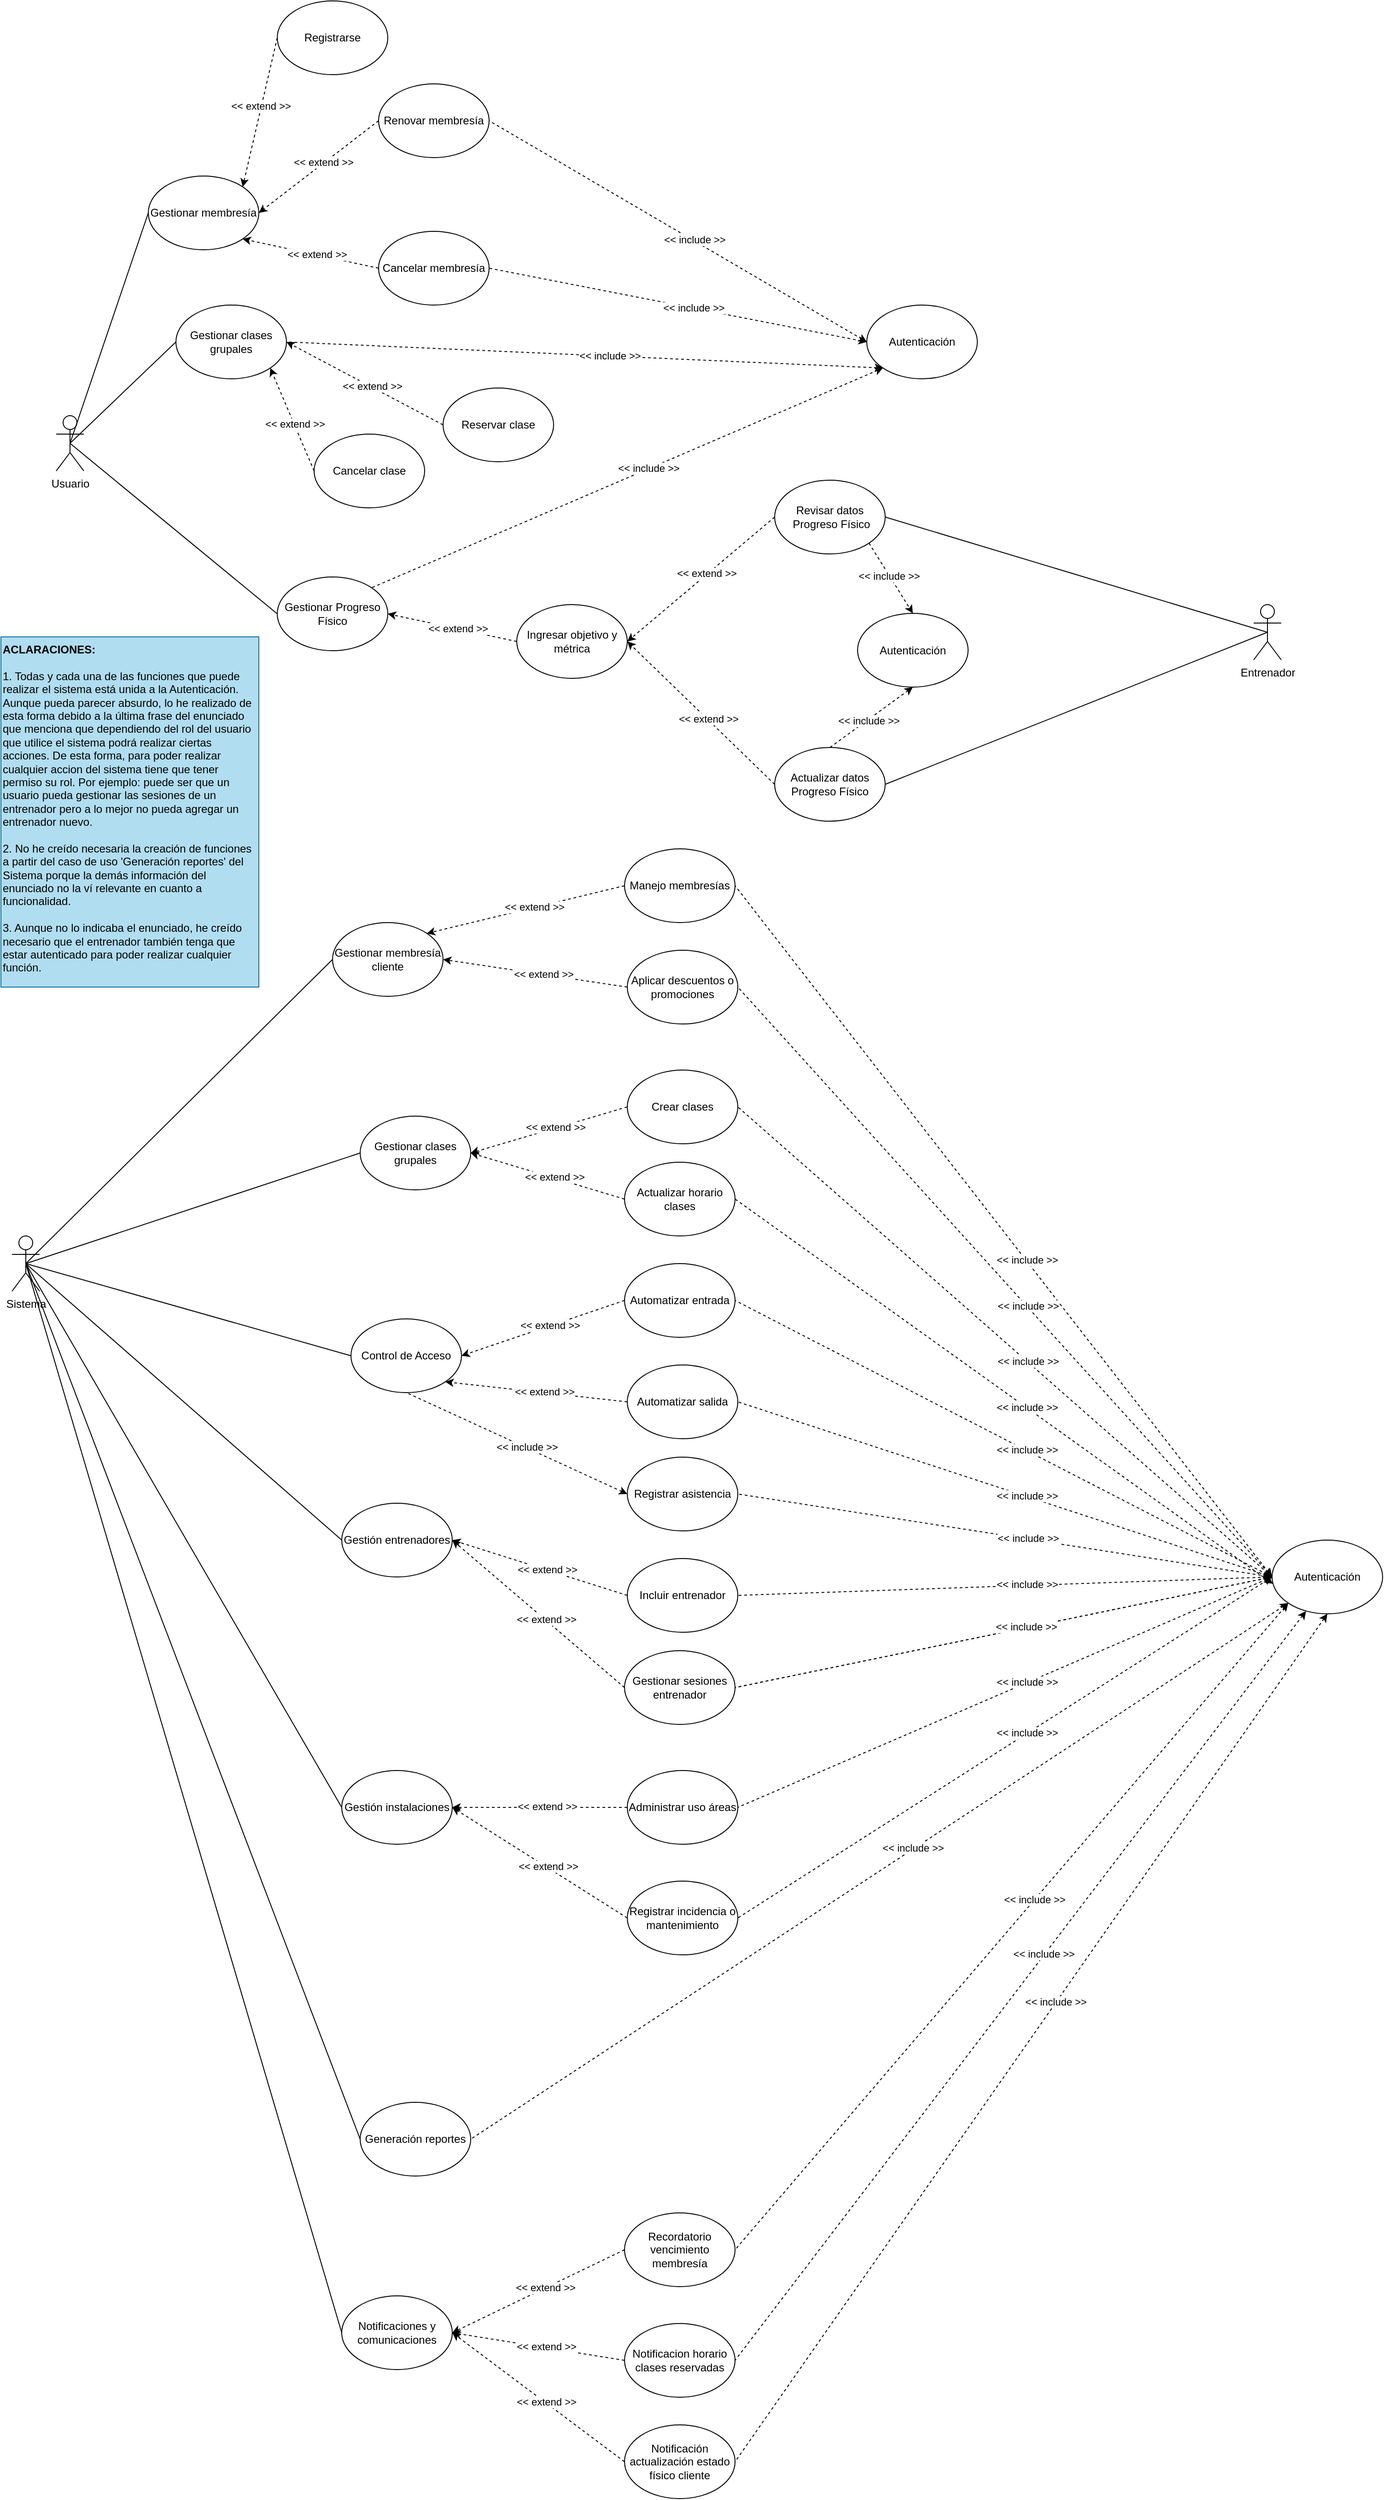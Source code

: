 <mxfile version="25.0.2">
  <diagram name="Página-1" id="i9Xv9G1vmuwvnmpIlSvj">
    <mxGraphModel dx="1050" dy="1790" grid="1" gridSize="10" guides="1" tooltips="1" connect="1" arrows="1" fold="1" page="1" pageScale="1" pageWidth="827" pageHeight="1169" math="0" shadow="0">
      <root>
        <mxCell id="0" />
        <mxCell id="1" parent="0" />
        <mxCell id="101DJY10draboy5IbPlW-2" value="" style="endArrow=classic;dashed=1;html=1;rounded=0;endFill=1;entryX=1;entryY=0.5;entryDx=0;entryDy=0;exitX=0;exitY=0.5;exitDx=0;exitDy=0;" edge="1" parent="1" source="101DJY10draboy5IbPlW-17" target="101DJY10draboy5IbPlW-15">
          <mxGeometry width="50" height="50" relative="1" as="geometry">
            <mxPoint x="170" y="430" as="sourcePoint" />
            <mxPoint x="424" y="430" as="targetPoint" />
          </mxGeometry>
        </mxCell>
        <mxCell id="101DJY10draboy5IbPlW-4" value="&amp;lt;&amp;lt; extend &amp;gt;&amp;gt;" style="edgeLabel;html=1;align=center;verticalAlign=middle;resizable=0;points=[];" vertex="1" connectable="0" parent="101DJY10draboy5IbPlW-2">
          <mxGeometry x="-0.083" y="-1" relative="1" as="geometry">
            <mxPoint as="offset" />
          </mxGeometry>
        </mxCell>
        <mxCell id="101DJY10draboy5IbPlW-11" value="Usuario" style="shape=umlActor;verticalLabelPosition=bottom;verticalAlign=top;html=1;outlineConnect=0;" vertex="1" parent="1">
          <mxGeometry x="90" y="330" width="30" height="60" as="geometry" />
        </mxCell>
        <mxCell id="101DJY10draboy5IbPlW-12" value="Entrenador" style="shape=umlActor;verticalLabelPosition=bottom;verticalAlign=top;html=1;outlineConnect=0;" vertex="1" parent="1">
          <mxGeometry x="1390" y="535" width="30" height="60" as="geometry" />
        </mxCell>
        <mxCell id="101DJY10draboy5IbPlW-13" value="Sistema" style="shape=umlActor;verticalLabelPosition=bottom;verticalAlign=top;html=1;outlineConnect=0;" vertex="1" parent="1">
          <mxGeometry x="42" y="1220" width="30" height="60" as="geometry" />
        </mxCell>
        <mxCell id="101DJY10draboy5IbPlW-15" value="Gestionar membresía" style="ellipse;whiteSpace=wrap;html=1;" vertex="1" parent="1">
          <mxGeometry x="190" y="70" width="120" height="80" as="geometry" />
        </mxCell>
        <mxCell id="101DJY10draboy5IbPlW-16" value="Registrarse" style="ellipse;whiteSpace=wrap;html=1;" vertex="1" parent="1">
          <mxGeometry x="330" y="-120" width="120" height="80" as="geometry" />
        </mxCell>
        <mxCell id="101DJY10draboy5IbPlW-17" value="Renovar membresía" style="ellipse;whiteSpace=wrap;html=1;" vertex="1" parent="1">
          <mxGeometry x="440" y="-30" width="120" height="80" as="geometry" />
        </mxCell>
        <mxCell id="101DJY10draboy5IbPlW-18" value="Cancelar membresía" style="ellipse;whiteSpace=wrap;html=1;" vertex="1" parent="1">
          <mxGeometry x="440" y="130" width="120" height="80" as="geometry" />
        </mxCell>
        <mxCell id="101DJY10draboy5IbPlW-19" value="" style="endArrow=classic;dashed=1;html=1;rounded=0;endFill=1;entryX=1;entryY=1;entryDx=0;entryDy=0;exitX=0;exitY=0.5;exitDx=0;exitDy=0;" edge="1" parent="1" source="101DJY10draboy5IbPlW-18" target="101DJY10draboy5IbPlW-15">
          <mxGeometry width="50" height="50" relative="1" as="geometry">
            <mxPoint x="610" y="350" as="sourcePoint" />
            <mxPoint x="390" y="350" as="targetPoint" />
          </mxGeometry>
        </mxCell>
        <mxCell id="101DJY10draboy5IbPlW-20" value="&amp;lt;&amp;lt; extend &amp;gt;&amp;gt;" style="edgeLabel;html=1;align=center;verticalAlign=middle;resizable=0;points=[];" vertex="1" connectable="0" parent="101DJY10draboy5IbPlW-19">
          <mxGeometry x="-0.083" y="-1" relative="1" as="geometry">
            <mxPoint as="offset" />
          </mxGeometry>
        </mxCell>
        <mxCell id="101DJY10draboy5IbPlW-21" value="" style="endArrow=classic;dashed=1;html=1;rounded=0;endFill=1;entryX=1;entryY=0;entryDx=0;entryDy=0;exitX=0;exitY=0.5;exitDx=0;exitDy=0;" edge="1" parent="1" source="101DJY10draboy5IbPlW-16" target="101DJY10draboy5IbPlW-15">
          <mxGeometry width="50" height="50" relative="1" as="geometry">
            <mxPoint x="610" y="270" as="sourcePoint" />
            <mxPoint x="390" y="270" as="targetPoint" />
          </mxGeometry>
        </mxCell>
        <mxCell id="101DJY10draboy5IbPlW-22" value="&amp;lt;&amp;lt; extend &amp;gt;&amp;gt;" style="edgeLabel;html=1;align=center;verticalAlign=middle;resizable=0;points=[];" vertex="1" connectable="0" parent="101DJY10draboy5IbPlW-21">
          <mxGeometry x="-0.083" y="-1" relative="1" as="geometry">
            <mxPoint as="offset" />
          </mxGeometry>
        </mxCell>
        <mxCell id="101DJY10draboy5IbPlW-23" value="" style="endArrow=none;html=1;rounded=0;exitX=0.5;exitY=0.5;exitDx=0;exitDy=0;exitPerimeter=0;entryX=0;entryY=0.5;entryDx=0;entryDy=0;" edge="1" parent="1" source="101DJY10draboy5IbPlW-11" target="101DJY10draboy5IbPlW-15">
          <mxGeometry width="50" height="50" relative="1" as="geometry">
            <mxPoint x="164" y="320" as="sourcePoint" />
            <mxPoint x="414" y="320" as="targetPoint" />
          </mxGeometry>
        </mxCell>
        <mxCell id="101DJY10draboy5IbPlW-24" value="Gestionar membresía cliente" style="ellipse;whiteSpace=wrap;html=1;" vertex="1" parent="1">
          <mxGeometry x="390" y="880" width="120" height="80" as="geometry" />
        </mxCell>
        <mxCell id="101DJY10draboy5IbPlW-26" value="Manejo membresías" style="ellipse;whiteSpace=wrap;html=1;" vertex="1" parent="1">
          <mxGeometry x="707" y="800" width="120" height="80" as="geometry" />
        </mxCell>
        <mxCell id="101DJY10draboy5IbPlW-27" value="Aplicar descuentos o promociones" style="ellipse;whiteSpace=wrap;html=1;" vertex="1" parent="1">
          <mxGeometry x="710" y="910" width="120" height="80" as="geometry" />
        </mxCell>
        <mxCell id="101DJY10draboy5IbPlW-28" value="" style="endArrow=classic;dashed=1;html=1;rounded=0;endFill=1;entryX=1;entryY=0;entryDx=0;entryDy=0;exitX=0;exitY=0.5;exitDx=0;exitDy=0;" edge="1" parent="1" source="101DJY10draboy5IbPlW-26" target="101DJY10draboy5IbPlW-24">
          <mxGeometry width="50" height="50" relative="1" as="geometry">
            <mxPoint x="462" y="1171" as="sourcePoint" />
            <mxPoint x="284" y="1059" as="targetPoint" />
          </mxGeometry>
        </mxCell>
        <mxCell id="101DJY10draboy5IbPlW-29" value="&amp;lt;&amp;lt; extend &amp;gt;&amp;gt;" style="edgeLabel;html=1;align=center;verticalAlign=middle;resizable=0;points=[];" vertex="1" connectable="0" parent="101DJY10draboy5IbPlW-28">
          <mxGeometry x="-0.083" y="-1" relative="1" as="geometry">
            <mxPoint as="offset" />
          </mxGeometry>
        </mxCell>
        <mxCell id="101DJY10draboy5IbPlW-30" value="" style="endArrow=classic;dashed=1;html=1;rounded=0;endFill=1;entryX=1;entryY=0.5;entryDx=0;entryDy=0;exitX=0;exitY=0.5;exitDx=0;exitDy=0;" edge="1" parent="1" source="101DJY10draboy5IbPlW-27" target="101DJY10draboy5IbPlW-24">
          <mxGeometry width="50" height="50" relative="1" as="geometry">
            <mxPoint x="445" y="1312" as="sourcePoint" />
            <mxPoint x="267" y="1200" as="targetPoint" />
          </mxGeometry>
        </mxCell>
        <mxCell id="101DJY10draboy5IbPlW-31" value="&amp;lt;&amp;lt; extend &amp;gt;&amp;gt;" style="edgeLabel;html=1;align=center;verticalAlign=middle;resizable=0;points=[];" vertex="1" connectable="0" parent="101DJY10draboy5IbPlW-30">
          <mxGeometry x="-0.083" y="-1" relative="1" as="geometry">
            <mxPoint as="offset" />
          </mxGeometry>
        </mxCell>
        <mxCell id="101DJY10draboy5IbPlW-32" value="Gestionar clases grupales" style="ellipse;whiteSpace=wrap;html=1;" vertex="1" parent="1">
          <mxGeometry x="220" y="210" width="120" height="80" as="geometry" />
        </mxCell>
        <mxCell id="101DJY10draboy5IbPlW-33" value="Reservar clase" style="ellipse;whiteSpace=wrap;html=1;" vertex="1" parent="1">
          <mxGeometry x="510" y="300" width="120" height="80" as="geometry" />
        </mxCell>
        <mxCell id="101DJY10draboy5IbPlW-34" value="Cancelar clase" style="ellipse;whiteSpace=wrap;html=1;" vertex="1" parent="1">
          <mxGeometry x="370" y="350" width="120" height="80" as="geometry" />
        </mxCell>
        <mxCell id="101DJY10draboy5IbPlW-35" value="" style="endArrow=classic;dashed=1;html=1;rounded=0;endFill=1;entryX=1;entryY=0.5;entryDx=0;entryDy=0;exitX=0;exitY=0.5;exitDx=0;exitDy=0;" edge="1" parent="1" source="101DJY10draboy5IbPlW-33" target="101DJY10draboy5IbPlW-32">
          <mxGeometry width="50" height="50" relative="1" as="geometry">
            <mxPoint x="458" y="602" as="sourcePoint" />
            <mxPoint x="280" y="490" as="targetPoint" />
          </mxGeometry>
        </mxCell>
        <mxCell id="101DJY10draboy5IbPlW-36" value="&amp;lt;&amp;lt; extend &amp;gt;&amp;gt;" style="edgeLabel;html=1;align=center;verticalAlign=middle;resizable=0;points=[];" vertex="1" connectable="0" parent="101DJY10draboy5IbPlW-35">
          <mxGeometry x="-0.083" y="-1" relative="1" as="geometry">
            <mxPoint as="offset" />
          </mxGeometry>
        </mxCell>
        <mxCell id="101DJY10draboy5IbPlW-37" value="" style="endArrow=classic;dashed=1;html=1;rounded=0;endFill=1;entryX=1;entryY=1;entryDx=0;entryDy=0;exitX=0;exitY=0.5;exitDx=0;exitDy=0;" edge="1" parent="1" source="101DJY10draboy5IbPlW-34" target="101DJY10draboy5IbPlW-32">
          <mxGeometry width="50" height="50" relative="1" as="geometry">
            <mxPoint x="478" y="852" as="sourcePoint" />
            <mxPoint x="300" y="740" as="targetPoint" />
          </mxGeometry>
        </mxCell>
        <mxCell id="101DJY10draboy5IbPlW-38" value="&amp;lt;&amp;lt; extend &amp;gt;&amp;gt;" style="edgeLabel;html=1;align=center;verticalAlign=middle;resizable=0;points=[];" vertex="1" connectable="0" parent="101DJY10draboy5IbPlW-37">
          <mxGeometry x="-0.083" y="-1" relative="1" as="geometry">
            <mxPoint as="offset" />
          </mxGeometry>
        </mxCell>
        <mxCell id="101DJY10draboy5IbPlW-39" value="Gestionar clases grupales" style="ellipse;whiteSpace=wrap;html=1;" vertex="1" parent="1">
          <mxGeometry x="420" y="1090" width="120" height="80" as="geometry" />
        </mxCell>
        <mxCell id="101DJY10draboy5IbPlW-40" value="Crear clases" style="ellipse;whiteSpace=wrap;html=1;" vertex="1" parent="1">
          <mxGeometry x="710" y="1040" width="120" height="80" as="geometry" />
        </mxCell>
        <mxCell id="101DJY10draboy5IbPlW-41" value="Actualizar horario clases" style="ellipse;whiteSpace=wrap;html=1;" vertex="1" parent="1">
          <mxGeometry x="707" y="1140" width="120" height="80" as="geometry" />
        </mxCell>
        <mxCell id="101DJY10draboy5IbPlW-42" value="" style="endArrow=classic;dashed=1;html=1;rounded=0;endFill=1;entryX=1;entryY=0.5;entryDx=0;entryDy=0;exitX=0;exitY=0.5;exitDx=0;exitDy=0;" edge="1" parent="1" source="101DJY10draboy5IbPlW-40" target="101DJY10draboy5IbPlW-39">
          <mxGeometry width="50" height="50" relative="1" as="geometry">
            <mxPoint x="480" y="1450" as="sourcePoint" />
            <mxPoint x="292" y="1336" as="targetPoint" />
          </mxGeometry>
        </mxCell>
        <mxCell id="101DJY10draboy5IbPlW-43" value="&amp;lt;&amp;lt; extend &amp;gt;&amp;gt;" style="edgeLabel;html=1;align=center;verticalAlign=middle;resizable=0;points=[];" vertex="1" connectable="0" parent="101DJY10draboy5IbPlW-42">
          <mxGeometry x="-0.083" y="-1" relative="1" as="geometry">
            <mxPoint as="offset" />
          </mxGeometry>
        </mxCell>
        <mxCell id="101DJY10draboy5IbPlW-44" value="" style="endArrow=classic;dashed=1;html=1;rounded=0;endFill=1;entryX=1;entryY=0.5;entryDx=0;entryDy=0;exitX=0;exitY=0.5;exitDx=0;exitDy=0;" edge="1" parent="1" source="101DJY10draboy5IbPlW-41" target="101DJY10draboy5IbPlW-39">
          <mxGeometry width="50" height="50" relative="1" as="geometry">
            <mxPoint x="463" y="1591" as="sourcePoint" />
            <mxPoint x="292" y="1392" as="targetPoint" />
          </mxGeometry>
        </mxCell>
        <mxCell id="101DJY10draboy5IbPlW-45" value="&amp;lt;&amp;lt; extend &amp;gt;&amp;gt;" style="edgeLabel;html=1;align=center;verticalAlign=middle;resizable=0;points=[];" vertex="1" connectable="0" parent="101DJY10draboy5IbPlW-44">
          <mxGeometry x="-0.083" y="-1" relative="1" as="geometry">
            <mxPoint as="offset" />
          </mxGeometry>
        </mxCell>
        <mxCell id="101DJY10draboy5IbPlW-46" value="" style="endArrow=none;html=1;rounded=0;exitX=0.5;exitY=0.5;exitDx=0;exitDy=0;exitPerimeter=0;entryX=0;entryY=0.5;entryDx=0;entryDy=0;" edge="1" parent="1" source="101DJY10draboy5IbPlW-13" target="101DJY10draboy5IbPlW-24">
          <mxGeometry width="50" height="50" relative="1" as="geometry">
            <mxPoint x="82" y="1240" as="sourcePoint" />
            <mxPoint x="207" y="1160" as="targetPoint" />
          </mxGeometry>
        </mxCell>
        <mxCell id="101DJY10draboy5IbPlW-47" value="" style="endArrow=none;html=1;rounded=0;exitX=0.5;exitY=0.5;exitDx=0;exitDy=0;exitPerimeter=0;entryX=0;entryY=0.5;entryDx=0;entryDy=0;" edge="1" parent="1" source="101DJY10draboy5IbPlW-13" target="101DJY10draboy5IbPlW-39">
          <mxGeometry width="50" height="50" relative="1" as="geometry">
            <mxPoint x="82" y="1350" as="sourcePoint" />
            <mxPoint x="207" y="1270" as="targetPoint" />
          </mxGeometry>
        </mxCell>
        <mxCell id="101DJY10draboy5IbPlW-49" value="" style="endArrow=none;html=1;rounded=0;exitX=0.5;exitY=0.5;exitDx=0;exitDy=0;exitPerimeter=0;entryX=0;entryY=0.5;entryDx=0;entryDy=0;" edge="1" parent="1" source="101DJY10draboy5IbPlW-11" target="101DJY10draboy5IbPlW-32">
          <mxGeometry width="50" height="50" relative="1" as="geometry">
            <mxPoint x="115" y="370" as="sourcePoint" />
            <mxPoint x="240" y="290" as="targetPoint" />
          </mxGeometry>
        </mxCell>
        <mxCell id="101DJY10draboy5IbPlW-59" value="Control de Acceso" style="ellipse;whiteSpace=wrap;html=1;" vertex="1" parent="1">
          <mxGeometry x="410" y="1310" width="120" height="80" as="geometry" />
        </mxCell>
        <mxCell id="101DJY10draboy5IbPlW-60" value="Registrar asistencia" style="ellipse;whiteSpace=wrap;html=1;" vertex="1" parent="1">
          <mxGeometry x="710" y="1460" width="120" height="80" as="geometry" />
        </mxCell>
        <mxCell id="101DJY10draboy5IbPlW-61" value="" style="endArrow=none;dashed=1;html=1;rounded=0;endFill=0;startArrow=classic;startFill=1;entryX=0.5;entryY=1;entryDx=0;entryDy=0;exitX=0;exitY=0.5;exitDx=0;exitDy=0;" edge="1" parent="1" source="101DJY10draboy5IbPlW-60" target="101DJY10draboy5IbPlW-59">
          <mxGeometry width="50" height="50" relative="1" as="geometry">
            <mxPoint x="270" y="1660" as="sourcePoint" />
            <mxPoint x="415" y="1660" as="targetPoint" />
          </mxGeometry>
        </mxCell>
        <mxCell id="101DJY10draboy5IbPlW-62" value="&amp;lt;&amp;lt; include &amp;gt;&amp;gt;" style="edgeLabel;html=1;align=center;verticalAlign=middle;resizable=0;points=[];" vertex="1" connectable="0" parent="101DJY10draboy5IbPlW-61">
          <mxGeometry x="-0.083" y="-1" relative="1" as="geometry">
            <mxPoint as="offset" />
          </mxGeometry>
        </mxCell>
        <mxCell id="101DJY10draboy5IbPlW-63" value="Automatizar entrada" style="ellipse;whiteSpace=wrap;html=1;" vertex="1" parent="1">
          <mxGeometry x="707" y="1250" width="120" height="80" as="geometry" />
        </mxCell>
        <mxCell id="101DJY10draboy5IbPlW-64" value="Automatizar salida" style="ellipse;whiteSpace=wrap;html=1;" vertex="1" parent="1">
          <mxGeometry x="710" y="1360" width="120" height="80" as="geometry" />
        </mxCell>
        <mxCell id="101DJY10draboy5IbPlW-65" value="" style="endArrow=classic;dashed=1;html=1;rounded=0;endFill=1;entryX=1;entryY=0.5;entryDx=0;entryDy=0;exitX=0;exitY=0.5;exitDx=0;exitDy=0;" edge="1" parent="1" source="101DJY10draboy5IbPlW-63" target="101DJY10draboy5IbPlW-59">
          <mxGeometry width="50" height="50" relative="1" as="geometry">
            <mxPoint x="450" y="1520" as="sourcePoint" />
            <mxPoint x="292" y="1460" as="targetPoint" />
          </mxGeometry>
        </mxCell>
        <mxCell id="101DJY10draboy5IbPlW-66" value="&amp;lt;&amp;lt; extend &amp;gt;&amp;gt;" style="edgeLabel;html=1;align=center;verticalAlign=middle;resizable=0;points=[];" vertex="1" connectable="0" parent="101DJY10draboy5IbPlW-65">
          <mxGeometry x="-0.083" y="-1" relative="1" as="geometry">
            <mxPoint as="offset" />
          </mxGeometry>
        </mxCell>
        <mxCell id="101DJY10draboy5IbPlW-67" value="" style="endArrow=classic;dashed=1;html=1;rounded=0;endFill=1;entryX=1;entryY=1;entryDx=0;entryDy=0;exitX=0;exitY=0.5;exitDx=0;exitDy=0;" edge="1" parent="1" source="101DJY10draboy5IbPlW-64" target="101DJY10draboy5IbPlW-59">
          <mxGeometry width="50" height="50" relative="1" as="geometry">
            <mxPoint x="450" y="1540" as="sourcePoint" />
            <mxPoint x="310" y="1582" as="targetPoint" />
          </mxGeometry>
        </mxCell>
        <mxCell id="101DJY10draboy5IbPlW-68" value="&amp;lt;&amp;lt; extend &amp;gt;&amp;gt;" style="edgeLabel;html=1;align=center;verticalAlign=middle;resizable=0;points=[];" vertex="1" connectable="0" parent="101DJY10draboy5IbPlW-67">
          <mxGeometry x="-0.083" y="-1" relative="1" as="geometry">
            <mxPoint as="offset" />
          </mxGeometry>
        </mxCell>
        <mxCell id="101DJY10draboy5IbPlW-70" value="Gestión entrenadores" style="ellipse;whiteSpace=wrap;html=1;" vertex="1" parent="1">
          <mxGeometry x="400" y="1510" width="120" height="80" as="geometry" />
        </mxCell>
        <mxCell id="101DJY10draboy5IbPlW-71" value="Incluir entrenador" style="ellipse;whiteSpace=wrap;html=1;" vertex="1" parent="1">
          <mxGeometry x="710" y="1570" width="120" height="80" as="geometry" />
        </mxCell>
        <mxCell id="101DJY10draboy5IbPlW-72" value="Gestionar sesiones entrenador" style="ellipse;whiteSpace=wrap;html=1;" vertex="1" parent="1">
          <mxGeometry x="707" y="1670" width="120" height="80" as="geometry" />
        </mxCell>
        <mxCell id="101DJY10draboy5IbPlW-73" value="" style="endArrow=classic;dashed=1;html=1;rounded=0;endFill=1;exitX=0;exitY=0.5;exitDx=0;exitDy=0;entryX=1;entryY=0.5;entryDx=0;entryDy=0;" edge="1" parent="1" source="101DJY10draboy5IbPlW-71" target="101DJY10draboy5IbPlW-70">
          <mxGeometry width="50" height="50" relative="1" as="geometry">
            <mxPoint x="490" y="1764" as="sourcePoint" />
            <mxPoint x="300" y="1800" as="targetPoint" />
          </mxGeometry>
        </mxCell>
        <mxCell id="101DJY10draboy5IbPlW-74" value="&amp;lt;&amp;lt; extend &amp;gt;&amp;gt;" style="edgeLabel;html=1;align=center;verticalAlign=middle;resizable=0;points=[];" vertex="1" connectable="0" parent="101DJY10draboy5IbPlW-73">
          <mxGeometry x="-0.083" y="-1" relative="1" as="geometry">
            <mxPoint as="offset" />
          </mxGeometry>
        </mxCell>
        <mxCell id="101DJY10draboy5IbPlW-75" value="" style="endArrow=classic;dashed=1;html=1;rounded=0;endFill=1;entryX=1;entryY=0.5;entryDx=0;entryDy=0;exitX=0;exitY=0.5;exitDx=0;exitDy=0;" edge="1" parent="1" source="101DJY10draboy5IbPlW-72" target="101DJY10draboy5IbPlW-70">
          <mxGeometry width="50" height="50" relative="1" as="geometry">
            <mxPoint x="470" y="1950" as="sourcePoint" />
            <mxPoint x="282" y="1930" as="targetPoint" />
          </mxGeometry>
        </mxCell>
        <mxCell id="101DJY10draboy5IbPlW-76" value="&amp;lt;&amp;lt; extend &amp;gt;&amp;gt;" style="edgeLabel;html=1;align=center;verticalAlign=middle;resizable=0;points=[];" vertex="1" connectable="0" parent="101DJY10draboy5IbPlW-75">
          <mxGeometry x="-0.083" y="-1" relative="1" as="geometry">
            <mxPoint as="offset" />
          </mxGeometry>
        </mxCell>
        <mxCell id="101DJY10draboy5IbPlW-78" value="Gestión instalaciones" style="ellipse;whiteSpace=wrap;html=1;" vertex="1" parent="1">
          <mxGeometry x="400" y="1800" width="120" height="80" as="geometry" />
        </mxCell>
        <mxCell id="101DJY10draboy5IbPlW-79" value="Administrar uso áreas" style="ellipse;whiteSpace=wrap;html=1;" vertex="1" parent="1">
          <mxGeometry x="710" y="1800" width="120" height="80" as="geometry" />
        </mxCell>
        <mxCell id="101DJY10draboy5IbPlW-80" value="Registrar incidencia o mantenimiento" style="ellipse;whiteSpace=wrap;html=1;" vertex="1" parent="1">
          <mxGeometry x="710" y="1920" width="120" height="80" as="geometry" />
        </mxCell>
        <mxCell id="101DJY10draboy5IbPlW-81" value="" style="endArrow=classic;dashed=1;html=1;rounded=0;endFill=1;exitX=0;exitY=0.5;exitDx=0;exitDy=0;entryX=1;entryY=0.5;entryDx=0;entryDy=0;" edge="1" parent="1" source="101DJY10draboy5IbPlW-79" target="101DJY10draboy5IbPlW-78">
          <mxGeometry width="50" height="50" relative="1" as="geometry">
            <mxPoint x="484" y="2000.5" as="sourcePoint" />
            <mxPoint x="294" y="2036.5" as="targetPoint" />
          </mxGeometry>
        </mxCell>
        <mxCell id="101DJY10draboy5IbPlW-82" value="&amp;lt;&amp;lt; extend &amp;gt;&amp;gt;" style="edgeLabel;html=1;align=center;verticalAlign=middle;resizable=0;points=[];" vertex="1" connectable="0" parent="101DJY10draboy5IbPlW-81">
          <mxGeometry x="-0.083" y="-1" relative="1" as="geometry">
            <mxPoint as="offset" />
          </mxGeometry>
        </mxCell>
        <mxCell id="101DJY10draboy5IbPlW-83" value="" style="endArrow=classic;dashed=1;html=1;rounded=0;endFill=1;entryX=1;entryY=0.5;entryDx=0;entryDy=0;exitX=0;exitY=0.5;exitDx=0;exitDy=0;" edge="1" parent="1" source="101DJY10draboy5IbPlW-80" target="101DJY10draboy5IbPlW-78">
          <mxGeometry width="50" height="50" relative="1" as="geometry">
            <mxPoint x="464" y="2186.5" as="sourcePoint" />
            <mxPoint x="276" y="2166.5" as="targetPoint" />
          </mxGeometry>
        </mxCell>
        <mxCell id="101DJY10draboy5IbPlW-84" value="&amp;lt;&amp;lt; extend &amp;gt;&amp;gt;" style="edgeLabel;html=1;align=center;verticalAlign=middle;resizable=0;points=[];" vertex="1" connectable="0" parent="101DJY10draboy5IbPlW-83">
          <mxGeometry x="-0.083" y="-1" relative="1" as="geometry">
            <mxPoint as="offset" />
          </mxGeometry>
        </mxCell>
        <mxCell id="101DJY10draboy5IbPlW-85" value="Generación reportes" style="ellipse;whiteSpace=wrap;html=1;" vertex="1" parent="1">
          <mxGeometry x="420" y="2160" width="120" height="80" as="geometry" />
        </mxCell>
        <mxCell id="101DJY10draboy5IbPlW-86" value="Notificaciones y comunicaciones" style="ellipse;whiteSpace=wrap;html=1;" vertex="1" parent="1">
          <mxGeometry x="400" y="2370" width="120" height="80" as="geometry" />
        </mxCell>
        <mxCell id="101DJY10draboy5IbPlW-87" value="Recordatorio vencimiento membresía" style="ellipse;whiteSpace=wrap;html=1;" vertex="1" parent="1">
          <mxGeometry x="707" y="2280" width="120" height="80" as="geometry" />
        </mxCell>
        <mxCell id="101DJY10draboy5IbPlW-88" value="Notificacion horario clases reservadas" style="ellipse;whiteSpace=wrap;html=1;" vertex="1" parent="1">
          <mxGeometry x="707" y="2400" width="120" height="80" as="geometry" />
        </mxCell>
        <mxCell id="101DJY10draboy5IbPlW-89" value="Notificación actualización estado físico cliente" style="ellipse;whiteSpace=wrap;html=1;" vertex="1" parent="1">
          <mxGeometry x="707" y="2510" width="120" height="80" as="geometry" />
        </mxCell>
        <mxCell id="101DJY10draboy5IbPlW-90" value="" style="endArrow=classic;dashed=1;html=1;rounded=0;endFill=1;exitX=0;exitY=0.5;exitDx=0;exitDy=0;entryX=1;entryY=0.5;entryDx=0;entryDy=0;" edge="1" parent="1" source="101DJY10draboy5IbPlW-87" target="101DJY10draboy5IbPlW-86">
          <mxGeometry width="50" height="50" relative="1" as="geometry">
            <mxPoint x="390" y="2338" as="sourcePoint" />
            <mxPoint x="420" y="2140" as="targetPoint" />
          </mxGeometry>
        </mxCell>
        <mxCell id="101DJY10draboy5IbPlW-91" value="&amp;lt;&amp;lt; extend &amp;gt;&amp;gt;" style="edgeLabel;html=1;align=center;verticalAlign=middle;resizable=0;points=[];" vertex="1" connectable="0" parent="101DJY10draboy5IbPlW-90">
          <mxGeometry x="-0.083" y="-1" relative="1" as="geometry">
            <mxPoint as="offset" />
          </mxGeometry>
        </mxCell>
        <mxCell id="101DJY10draboy5IbPlW-92" value="" style="endArrow=classic;dashed=1;html=1;rounded=0;endFill=1;exitX=0;exitY=0.5;exitDx=0;exitDy=0;entryX=1;entryY=0.5;entryDx=0;entryDy=0;" edge="1" parent="1" source="101DJY10draboy5IbPlW-88" target="101DJY10draboy5IbPlW-86">
          <mxGeometry width="50" height="50" relative="1" as="geometry">
            <mxPoint x="380" y="2360" as="sourcePoint" />
            <mxPoint x="262" y="2442" as="targetPoint" />
          </mxGeometry>
        </mxCell>
        <mxCell id="101DJY10draboy5IbPlW-93" value="&amp;lt;&amp;lt; extend &amp;gt;&amp;gt;" style="edgeLabel;html=1;align=center;verticalAlign=middle;resizable=0;points=[];" vertex="1" connectable="0" parent="101DJY10draboy5IbPlW-92">
          <mxGeometry x="-0.083" y="-1" relative="1" as="geometry">
            <mxPoint as="offset" />
          </mxGeometry>
        </mxCell>
        <mxCell id="101DJY10draboy5IbPlW-94" value="" style="endArrow=classic;dashed=1;html=1;rounded=0;endFill=1;exitX=0;exitY=0.5;exitDx=0;exitDy=0;entryX=1;entryY=0.5;entryDx=0;entryDy=0;" edge="1" parent="1" source="101DJY10draboy5IbPlW-89" target="101DJY10draboy5IbPlW-86">
          <mxGeometry width="50" height="50" relative="1" as="geometry">
            <mxPoint x="390" y="2370" as="sourcePoint" />
            <mxPoint x="272" y="2452" as="targetPoint" />
          </mxGeometry>
        </mxCell>
        <mxCell id="101DJY10draboy5IbPlW-95" value="&amp;lt;&amp;lt; extend &amp;gt;&amp;gt;" style="edgeLabel;html=1;align=center;verticalAlign=middle;resizable=0;points=[];" vertex="1" connectable="0" parent="101DJY10draboy5IbPlW-94">
          <mxGeometry x="-0.083" y="-1" relative="1" as="geometry">
            <mxPoint as="offset" />
          </mxGeometry>
        </mxCell>
        <mxCell id="101DJY10draboy5IbPlW-96" value="" style="endArrow=none;html=1;rounded=0;exitX=0.5;exitY=0.5;exitDx=0;exitDy=0;exitPerimeter=0;entryX=0;entryY=0.5;entryDx=0;entryDy=0;" edge="1" parent="1" source="101DJY10draboy5IbPlW-13" target="101DJY10draboy5IbPlW-59">
          <mxGeometry width="50" height="50" relative="1" as="geometry">
            <mxPoint x="67" y="1260" as="sourcePoint" />
            <mxPoint x="182" y="1380" as="targetPoint" />
          </mxGeometry>
        </mxCell>
        <mxCell id="101DJY10draboy5IbPlW-97" value="" style="endArrow=none;html=1;rounded=0;exitX=0.5;exitY=0.5;exitDx=0;exitDy=0;exitPerimeter=0;entryX=0;entryY=0.5;entryDx=0;entryDy=0;" edge="1" parent="1" source="101DJY10draboy5IbPlW-13" target="101DJY10draboy5IbPlW-70">
          <mxGeometry width="50" height="50" relative="1" as="geometry">
            <mxPoint x="67" y="1260" as="sourcePoint" />
            <mxPoint x="182" y="1590" as="targetPoint" />
          </mxGeometry>
        </mxCell>
        <mxCell id="101DJY10draboy5IbPlW-98" value="" style="endArrow=none;html=1;rounded=0;exitX=0.5;exitY=0.5;exitDx=0;exitDy=0;exitPerimeter=0;entryX=0;entryY=0.5;entryDx=0;entryDy=0;" edge="1" parent="1" source="101DJY10draboy5IbPlW-13" target="101DJY10draboy5IbPlW-78">
          <mxGeometry width="50" height="50" relative="1" as="geometry">
            <mxPoint x="67" y="1260" as="sourcePoint" />
            <mxPoint x="182" y="1860" as="targetPoint" />
          </mxGeometry>
        </mxCell>
        <mxCell id="101DJY10draboy5IbPlW-99" value="" style="endArrow=none;html=1;rounded=0;exitX=0.5;exitY=0.5;exitDx=0;exitDy=0;exitPerimeter=0;entryX=0;entryY=0.5;entryDx=0;entryDy=0;" edge="1" parent="1" source="101DJY10draboy5IbPlW-13" target="101DJY10draboy5IbPlW-85">
          <mxGeometry width="50" height="50" relative="1" as="geometry">
            <mxPoint x="67" y="1260" as="sourcePoint" />
            <mxPoint x="176" y="2097" as="targetPoint" />
          </mxGeometry>
        </mxCell>
        <mxCell id="101DJY10draboy5IbPlW-100" value="" style="endArrow=none;html=1;rounded=0;exitX=0.5;exitY=0.5;exitDx=0;exitDy=0;exitPerimeter=0;entryX=0;entryY=0.5;entryDx=0;entryDy=0;" edge="1" parent="1" source="101DJY10draboy5IbPlW-13" target="101DJY10draboy5IbPlW-86">
          <mxGeometry width="50" height="50" relative="1" as="geometry">
            <mxPoint x="67" y="1260" as="sourcePoint" />
            <mxPoint x="176" y="2290" as="targetPoint" />
          </mxGeometry>
        </mxCell>
        <mxCell id="101DJY10draboy5IbPlW-101" value="Autenticación" style="ellipse;whiteSpace=wrap;html=1;" vertex="1" parent="1">
          <mxGeometry x="970" y="210" width="120" height="80" as="geometry" />
        </mxCell>
        <mxCell id="101DJY10draboy5IbPlW-102" value="" style="endArrow=none;dashed=1;html=1;rounded=0;endFill=0;startArrow=classic;startFill=1;exitX=0;exitY=0.5;exitDx=0;exitDy=0;entryX=1;entryY=0.5;entryDx=0;entryDy=0;" edge="1" parent="1" source="101DJY10draboy5IbPlW-101" target="101DJY10draboy5IbPlW-18">
          <mxGeometry width="50" height="50" relative="1" as="geometry">
            <mxPoint x="570" y="450" as="sourcePoint" />
            <mxPoint x="840" y="450" as="targetPoint" />
          </mxGeometry>
        </mxCell>
        <mxCell id="101DJY10draboy5IbPlW-103" value="&amp;lt;&amp;lt; include &amp;gt;&amp;gt;" style="edgeLabel;html=1;align=center;verticalAlign=middle;resizable=0;points=[];" vertex="1" connectable="0" parent="101DJY10draboy5IbPlW-102">
          <mxGeometry x="-0.083" y="-1" relative="1" as="geometry">
            <mxPoint as="offset" />
          </mxGeometry>
        </mxCell>
        <mxCell id="101DJY10draboy5IbPlW-104" value="" style="endArrow=none;dashed=1;html=1;rounded=0;endFill=0;startArrow=classic;startFill=1;exitX=0;exitY=0.5;exitDx=0;exitDy=0;entryX=1;entryY=0.5;entryDx=0;entryDy=0;" edge="1" parent="1" source="101DJY10draboy5IbPlW-101" target="101DJY10draboy5IbPlW-17">
          <mxGeometry width="50" height="50" relative="1" as="geometry">
            <mxPoint x="960" y="400" as="sourcePoint" />
            <mxPoint x="670" y="360" as="targetPoint" />
          </mxGeometry>
        </mxCell>
        <mxCell id="101DJY10draboy5IbPlW-105" value="&amp;lt;&amp;lt; include &amp;gt;&amp;gt;" style="edgeLabel;html=1;align=center;verticalAlign=middle;resizable=0;points=[];" vertex="1" connectable="0" parent="101DJY10draboy5IbPlW-104">
          <mxGeometry x="-0.083" y="-1" relative="1" as="geometry">
            <mxPoint as="offset" />
          </mxGeometry>
        </mxCell>
        <mxCell id="101DJY10draboy5IbPlW-106" value="" style="endArrow=none;dashed=1;html=1;rounded=0;endFill=0;startArrow=classic;startFill=1;exitX=0;exitY=1;exitDx=0;exitDy=0;entryX=1;entryY=0.5;entryDx=0;entryDy=0;" edge="1" parent="1" source="101DJY10draboy5IbPlW-101" target="101DJY10draboy5IbPlW-32">
          <mxGeometry width="50" height="50" relative="1" as="geometry">
            <mxPoint x="940" y="480" as="sourcePoint" />
            <mxPoint x="650" y="540" as="targetPoint" />
          </mxGeometry>
        </mxCell>
        <mxCell id="101DJY10draboy5IbPlW-107" value="&amp;lt;&amp;lt; include &amp;gt;&amp;gt;" style="edgeLabel;html=1;align=center;verticalAlign=middle;resizable=0;points=[];" vertex="1" connectable="0" parent="101DJY10draboy5IbPlW-106">
          <mxGeometry x="-0.083" y="-1" relative="1" as="geometry">
            <mxPoint as="offset" />
          </mxGeometry>
        </mxCell>
        <mxCell id="101DJY10draboy5IbPlW-108" value="Gestionar Progreso Físico" style="ellipse;whiteSpace=wrap;html=1;" vertex="1" parent="1">
          <mxGeometry x="330" y="505" width="120" height="80" as="geometry" />
        </mxCell>
        <mxCell id="101DJY10draboy5IbPlW-109" value="Ingresar objetivo y métrica" style="ellipse;whiteSpace=wrap;html=1;" vertex="1" parent="1">
          <mxGeometry x="590" y="535" width="120" height="80" as="geometry" />
        </mxCell>
        <mxCell id="101DJY10draboy5IbPlW-110" value="" style="endArrow=classic;dashed=1;html=1;rounded=0;endFill=1;entryX=1;entryY=0.5;entryDx=0;entryDy=0;exitX=0;exitY=0.5;exitDx=0;exitDy=0;" edge="1" parent="1" source="101DJY10draboy5IbPlW-109" target="101DJY10draboy5IbPlW-108">
          <mxGeometry width="50" height="50" relative="1" as="geometry">
            <mxPoint x="588" y="700" as="sourcePoint" />
            <mxPoint x="332" y="598" as="targetPoint" />
          </mxGeometry>
        </mxCell>
        <mxCell id="101DJY10draboy5IbPlW-111" value="&amp;lt;&amp;lt; extend &amp;gt;&amp;gt;" style="edgeLabel;html=1;align=center;verticalAlign=middle;resizable=0;points=[];" vertex="1" connectable="0" parent="101DJY10draboy5IbPlW-110">
          <mxGeometry x="-0.083" y="-1" relative="1" as="geometry">
            <mxPoint as="offset" />
          </mxGeometry>
        </mxCell>
        <mxCell id="101DJY10draboy5IbPlW-112" value="" style="endArrow=none;dashed=1;html=1;rounded=0;endFill=0;startArrow=classic;startFill=1;exitX=0;exitY=1;exitDx=0;exitDy=0;entryX=1;entryY=0;entryDx=0;entryDy=0;" edge="1" parent="1" source="101DJY10draboy5IbPlW-101" target="101DJY10draboy5IbPlW-108">
          <mxGeometry width="50" height="50" relative="1" as="geometry">
            <mxPoint x="948" y="498" as="sourcePoint" />
            <mxPoint x="344" y="551" as="targetPoint" />
          </mxGeometry>
        </mxCell>
        <mxCell id="101DJY10draboy5IbPlW-113" value="&amp;lt;&amp;lt; include &amp;gt;&amp;gt;" style="edgeLabel;html=1;align=center;verticalAlign=middle;resizable=0;points=[];" vertex="1" connectable="0" parent="101DJY10draboy5IbPlW-112">
          <mxGeometry x="-0.083" y="-1" relative="1" as="geometry">
            <mxPoint as="offset" />
          </mxGeometry>
        </mxCell>
        <mxCell id="101DJY10draboy5IbPlW-114" value="" style="endArrow=none;html=1;rounded=0;entryX=0;entryY=0.5;entryDx=0;entryDy=0;exitX=0.5;exitY=0.5;exitDx=0;exitDy=0;exitPerimeter=0;" edge="1" parent="1" source="101DJY10draboy5IbPlW-11" target="101DJY10draboy5IbPlW-108">
          <mxGeometry width="50" height="50" relative="1" as="geometry">
            <mxPoint x="90" y="520" as="sourcePoint" />
            <mxPoint x="230" y="570" as="targetPoint" />
          </mxGeometry>
        </mxCell>
        <mxCell id="101DJY10draboy5IbPlW-115" value="Revisar datos&lt;div&gt;&amp;nbsp;Progreso Físico&lt;br&gt;&lt;/div&gt;" style="ellipse;whiteSpace=wrap;html=1;" vertex="1" parent="1">
          <mxGeometry x="870" y="400" width="120" height="80" as="geometry" />
        </mxCell>
        <mxCell id="101DJY10draboy5IbPlW-116" value="Actualizar datos Progreso Físico" style="ellipse;whiteSpace=wrap;html=1;" vertex="1" parent="1">
          <mxGeometry x="870" y="690" width="120" height="80" as="geometry" />
        </mxCell>
        <mxCell id="101DJY10draboy5IbPlW-117" value="" style="endArrow=none;html=1;rounded=0;entryX=0.5;entryY=0.5;entryDx=0;entryDy=0;exitX=1;exitY=0.5;exitDx=0;exitDy=0;entryPerimeter=0;" edge="1" parent="1" source="101DJY10draboy5IbPlW-115" target="101DJY10draboy5IbPlW-12">
          <mxGeometry width="50" height="50" relative="1" as="geometry">
            <mxPoint x="980" y="540" as="sourcePoint" />
            <mxPoint x="1125" y="770" as="targetPoint" />
          </mxGeometry>
        </mxCell>
        <mxCell id="101DJY10draboy5IbPlW-118" value="" style="endArrow=none;html=1;rounded=0;entryX=0.5;entryY=0.5;entryDx=0;entryDy=0;exitX=1;exitY=0.5;exitDx=0;exitDy=0;entryPerimeter=0;" edge="1" parent="1" source="101DJY10draboy5IbPlW-116" target="101DJY10draboy5IbPlW-12">
          <mxGeometry width="50" height="50" relative="1" as="geometry">
            <mxPoint x="930" y="530" as="sourcePoint" />
            <mxPoint x="1165" y="595" as="targetPoint" />
          </mxGeometry>
        </mxCell>
        <mxCell id="101DJY10draboy5IbPlW-119" value="" style="endArrow=classic;dashed=1;html=1;rounded=0;endFill=1;entryX=1;entryY=0.5;entryDx=0;entryDy=0;exitX=0;exitY=0.5;exitDx=0;exitDy=0;" edge="1" parent="1" source="101DJY10draboy5IbPlW-115" target="101DJY10draboy5IbPlW-109">
          <mxGeometry width="50" height="50" relative="1" as="geometry">
            <mxPoint x="850" y="615" as="sourcePoint" />
            <mxPoint x="680" y="615" as="targetPoint" />
          </mxGeometry>
        </mxCell>
        <mxCell id="101DJY10draboy5IbPlW-120" value="&amp;lt;&amp;lt; extend &amp;gt;&amp;gt;" style="edgeLabel;html=1;align=center;verticalAlign=middle;resizable=0;points=[];" vertex="1" connectable="0" parent="101DJY10draboy5IbPlW-119">
          <mxGeometry x="-0.083" y="-1" relative="1" as="geometry">
            <mxPoint as="offset" />
          </mxGeometry>
        </mxCell>
        <mxCell id="101DJY10draboy5IbPlW-121" value="" style="endArrow=classic;dashed=1;html=1;rounded=0;endFill=1;entryX=1;entryY=0.5;entryDx=0;entryDy=0;exitX=0;exitY=0.5;exitDx=0;exitDy=0;" edge="1" parent="1" source="101DJY10draboy5IbPlW-116" target="101DJY10draboy5IbPlW-109">
          <mxGeometry width="50" height="50" relative="1" as="geometry">
            <mxPoint x="800" y="700" as="sourcePoint" />
            <mxPoint x="630" y="700" as="targetPoint" />
          </mxGeometry>
        </mxCell>
        <mxCell id="101DJY10draboy5IbPlW-122" value="&amp;lt;&amp;lt; extend &amp;gt;&amp;gt;" style="edgeLabel;html=1;align=center;verticalAlign=middle;resizable=0;points=[];" vertex="1" connectable="0" parent="101DJY10draboy5IbPlW-121">
          <mxGeometry x="-0.083" y="-1" relative="1" as="geometry">
            <mxPoint as="offset" />
          </mxGeometry>
        </mxCell>
        <mxCell id="101DJY10draboy5IbPlW-126" value="Autenticación" style="ellipse;whiteSpace=wrap;html=1;" vertex="1" parent="1">
          <mxGeometry x="1410" y="1550" width="120" height="80" as="geometry" />
        </mxCell>
        <mxCell id="101DJY10draboy5IbPlW-127" value="" style="endArrow=none;dashed=1;html=1;rounded=0;endFill=0;startArrow=classic;startFill=1;exitX=0;exitY=0.5;exitDx=0;exitDy=0;entryX=1;entryY=0.5;entryDx=0;entryDy=0;" edge="1" parent="1" source="101DJY10draboy5IbPlW-126" target="101DJY10draboy5IbPlW-26">
          <mxGeometry width="50" height="50" relative="1" as="geometry">
            <mxPoint x="1456" y="711" as="sourcePoint" />
            <mxPoint x="860" y="880" as="targetPoint" />
          </mxGeometry>
        </mxCell>
        <mxCell id="101DJY10draboy5IbPlW-128" value="&amp;lt;&amp;lt; include &amp;gt;&amp;gt;" style="edgeLabel;html=1;align=center;verticalAlign=middle;resizable=0;points=[];" vertex="1" connectable="0" parent="101DJY10draboy5IbPlW-127">
          <mxGeometry x="-0.083" y="-1" relative="1" as="geometry">
            <mxPoint as="offset" />
          </mxGeometry>
        </mxCell>
        <mxCell id="101DJY10draboy5IbPlW-129" value="" style="endArrow=none;dashed=1;html=1;rounded=0;endFill=0;startArrow=classic;startFill=1;exitX=0;exitY=0.5;exitDx=0;exitDy=0;entryX=1;entryY=0.5;entryDx=0;entryDy=0;" edge="1" parent="1" source="101DJY10draboy5IbPlW-126" target="101DJY10draboy5IbPlW-27">
          <mxGeometry width="50" height="50" relative="1" as="geometry">
            <mxPoint x="1420" y="1580" as="sourcePoint" />
            <mxPoint x="837" y="850" as="targetPoint" />
          </mxGeometry>
        </mxCell>
        <mxCell id="101DJY10draboy5IbPlW-130" value="&amp;lt;&amp;lt; include &amp;gt;&amp;gt;" style="edgeLabel;html=1;align=center;verticalAlign=middle;resizable=0;points=[];" vertex="1" connectable="0" parent="101DJY10draboy5IbPlW-129">
          <mxGeometry x="-0.083" y="-1" relative="1" as="geometry">
            <mxPoint as="offset" />
          </mxGeometry>
        </mxCell>
        <mxCell id="101DJY10draboy5IbPlW-131" value="" style="endArrow=none;dashed=1;html=1;rounded=0;endFill=0;startArrow=classic;startFill=1;exitX=0;exitY=0.5;exitDx=0;exitDy=0;entryX=1;entryY=0.5;entryDx=0;entryDy=0;" edge="1" parent="1" source="101DJY10draboy5IbPlW-126" target="101DJY10draboy5IbPlW-40">
          <mxGeometry width="50" height="50" relative="1" as="geometry">
            <mxPoint x="1420" y="1580" as="sourcePoint" />
            <mxPoint x="840" y="960" as="targetPoint" />
          </mxGeometry>
        </mxCell>
        <mxCell id="101DJY10draboy5IbPlW-132" value="&amp;lt;&amp;lt; include &amp;gt;&amp;gt;" style="edgeLabel;html=1;align=center;verticalAlign=middle;resizable=0;points=[];" vertex="1" connectable="0" parent="101DJY10draboy5IbPlW-131">
          <mxGeometry x="-0.083" y="-1" relative="1" as="geometry">
            <mxPoint as="offset" />
          </mxGeometry>
        </mxCell>
        <mxCell id="101DJY10draboy5IbPlW-133" value="" style="endArrow=none;dashed=1;html=1;rounded=0;endFill=0;startArrow=classic;startFill=1;exitX=0.007;exitY=0.593;exitDx=0;exitDy=0;entryX=1;entryY=0.5;entryDx=0;entryDy=0;exitPerimeter=0;" edge="1" parent="1" source="101DJY10draboy5IbPlW-126" target="101DJY10draboy5IbPlW-41">
          <mxGeometry width="50" height="50" relative="1" as="geometry">
            <mxPoint x="1420" y="1580" as="sourcePoint" />
            <mxPoint x="840" y="1090" as="targetPoint" />
          </mxGeometry>
        </mxCell>
        <mxCell id="101DJY10draboy5IbPlW-134" value="&amp;lt;&amp;lt; include &amp;gt;&amp;gt;" style="edgeLabel;html=1;align=center;verticalAlign=middle;resizable=0;points=[];" vertex="1" connectable="0" parent="101DJY10draboy5IbPlW-133">
          <mxGeometry x="-0.083" y="-1" relative="1" as="geometry">
            <mxPoint as="offset" />
          </mxGeometry>
        </mxCell>
        <mxCell id="101DJY10draboy5IbPlW-135" value="" style="endArrow=none;dashed=1;html=1;rounded=0;endFill=0;startArrow=classic;startFill=1;entryX=1;entryY=0.5;entryDx=0;entryDy=0;" edge="1" parent="1" target="101DJY10draboy5IbPlW-63">
          <mxGeometry width="50" height="50" relative="1" as="geometry">
            <mxPoint x="1410" y="1590" as="sourcePoint" />
            <mxPoint x="850" y="1270" as="targetPoint" />
          </mxGeometry>
        </mxCell>
        <mxCell id="101DJY10draboy5IbPlW-136" value="&amp;lt;&amp;lt; include &amp;gt;&amp;gt;" style="edgeLabel;html=1;align=center;verticalAlign=middle;resizable=0;points=[];" vertex="1" connectable="0" parent="101DJY10draboy5IbPlW-135">
          <mxGeometry x="-0.083" y="-1" relative="1" as="geometry">
            <mxPoint as="offset" />
          </mxGeometry>
        </mxCell>
        <mxCell id="101DJY10draboy5IbPlW-137" value="" style="endArrow=none;dashed=1;html=1;rounded=0;endFill=0;startArrow=classic;startFill=1;exitX=0;exitY=0.5;exitDx=0;exitDy=0;entryX=1;entryY=0.5;entryDx=0;entryDy=0;" edge="1" parent="1" source="101DJY10draboy5IbPlW-126" target="101DJY10draboy5IbPlW-64">
          <mxGeometry width="50" height="50" relative="1" as="geometry">
            <mxPoint x="1433" y="2020" as="sourcePoint" />
            <mxPoint x="853" y="1380" as="targetPoint" />
          </mxGeometry>
        </mxCell>
        <mxCell id="101DJY10draboy5IbPlW-138" value="&amp;lt;&amp;lt; include &amp;gt;&amp;gt;" style="edgeLabel;html=1;align=center;verticalAlign=middle;resizable=0;points=[];" vertex="1" connectable="0" parent="101DJY10draboy5IbPlW-137">
          <mxGeometry x="-0.083" y="-1" relative="1" as="geometry">
            <mxPoint as="offset" />
          </mxGeometry>
        </mxCell>
        <mxCell id="101DJY10draboy5IbPlW-139" value="" style="endArrow=none;dashed=1;html=1;rounded=0;endFill=0;startArrow=classic;startFill=1;entryX=1;entryY=0.5;entryDx=0;entryDy=0;" edge="1" parent="1" target="101DJY10draboy5IbPlW-60">
          <mxGeometry width="50" height="50" relative="1" as="geometry">
            <mxPoint x="1410" y="1590" as="sourcePoint" />
            <mxPoint x="853" y="1510" as="targetPoint" />
          </mxGeometry>
        </mxCell>
        <mxCell id="101DJY10draboy5IbPlW-140" value="&amp;lt;&amp;lt; include &amp;gt;&amp;gt;" style="edgeLabel;html=1;align=center;verticalAlign=middle;resizable=0;points=[];" vertex="1" connectable="0" parent="101DJY10draboy5IbPlW-139">
          <mxGeometry x="-0.083" y="-1" relative="1" as="geometry">
            <mxPoint as="offset" />
          </mxGeometry>
        </mxCell>
        <mxCell id="101DJY10draboy5IbPlW-141" value="" style="endArrow=none;dashed=1;html=1;rounded=0;endFill=0;startArrow=classic;startFill=1;exitX=0;exitY=0.5;exitDx=0;exitDy=0;entryX=1;entryY=0.5;entryDx=0;entryDy=0;" edge="1" parent="1" source="101DJY10draboy5IbPlW-126" target="101DJY10draboy5IbPlW-71">
          <mxGeometry width="50" height="50" relative="1" as="geometry">
            <mxPoint x="1434" y="2027" as="sourcePoint" />
            <mxPoint x="850" y="1610" as="targetPoint" />
          </mxGeometry>
        </mxCell>
        <mxCell id="101DJY10draboy5IbPlW-142" value="&amp;lt;&amp;lt; include &amp;gt;&amp;gt;" style="edgeLabel;html=1;align=center;verticalAlign=middle;resizable=0;points=[];" vertex="1" connectable="0" parent="101DJY10draboy5IbPlW-141">
          <mxGeometry x="-0.083" y="-1" relative="1" as="geometry">
            <mxPoint as="offset" />
          </mxGeometry>
        </mxCell>
        <mxCell id="101DJY10draboy5IbPlW-143" value="" style="endArrow=none;dashed=1;html=1;rounded=0;endFill=0;startArrow=classic;startFill=1;entryX=1;entryY=0.5;entryDx=0;entryDy=0;exitX=0;exitY=0.5;exitDx=0;exitDy=0;" edge="1" parent="1" source="101DJY10draboy5IbPlW-126" target="101DJY10draboy5IbPlW-72">
          <mxGeometry width="50" height="50" relative="1" as="geometry">
            <mxPoint x="1453" y="1930" as="sourcePoint" />
            <mxPoint x="870" y="1630" as="targetPoint" />
          </mxGeometry>
        </mxCell>
        <mxCell id="101DJY10draboy5IbPlW-144" value="&amp;lt;&amp;lt; include &amp;gt;&amp;gt;" style="edgeLabel;html=1;align=center;verticalAlign=middle;resizable=0;points=[];" vertex="1" connectable="0" parent="101DJY10draboy5IbPlW-143">
          <mxGeometry x="-0.083" y="-1" relative="1" as="geometry">
            <mxPoint as="offset" />
          </mxGeometry>
        </mxCell>
        <mxCell id="101DJY10draboy5IbPlW-145" value="" style="endArrow=none;dashed=1;html=1;rounded=0;endFill=0;startArrow=classic;startFill=1;exitX=0;exitY=0.5;exitDx=0;exitDy=0;entryX=1;entryY=0.5;entryDx=0;entryDy=0;" edge="1" parent="1" source="101DJY10draboy5IbPlW-126" target="101DJY10draboy5IbPlW-72">
          <mxGeometry width="50" height="50" relative="1" as="geometry">
            <mxPoint x="1453" y="1930" as="sourcePoint" />
            <mxPoint x="873" y="1740" as="targetPoint" />
          </mxGeometry>
        </mxCell>
        <mxCell id="101DJY10draboy5IbPlW-146" value="&amp;lt;&amp;lt; include &amp;gt;&amp;gt;" style="edgeLabel;html=1;align=center;verticalAlign=middle;resizable=0;points=[];" vertex="1" connectable="0" parent="101DJY10draboy5IbPlW-145">
          <mxGeometry x="-0.083" y="-1" relative="1" as="geometry">
            <mxPoint as="offset" />
          </mxGeometry>
        </mxCell>
        <mxCell id="101DJY10draboy5IbPlW-147" value="" style="endArrow=none;dashed=1;html=1;rounded=0;endFill=0;startArrow=classic;startFill=1;entryX=1;entryY=0.5;entryDx=0;entryDy=0;exitX=0;exitY=0.5;exitDx=0;exitDy=0;" edge="1" parent="1" source="101DJY10draboy5IbPlW-126" target="101DJY10draboy5IbPlW-79">
          <mxGeometry width="50" height="50" relative="1" as="geometry">
            <mxPoint x="1453" y="1930" as="sourcePoint" />
            <mxPoint x="873" y="1840" as="targetPoint" />
          </mxGeometry>
        </mxCell>
        <mxCell id="101DJY10draboy5IbPlW-148" value="&amp;lt;&amp;lt; include &amp;gt;&amp;gt;" style="edgeLabel;html=1;align=center;verticalAlign=middle;resizable=0;points=[];" vertex="1" connectable="0" parent="101DJY10draboy5IbPlW-147">
          <mxGeometry x="-0.083" y="-1" relative="1" as="geometry">
            <mxPoint as="offset" />
          </mxGeometry>
        </mxCell>
        <mxCell id="101DJY10draboy5IbPlW-149" value="" style="endArrow=none;dashed=1;html=1;rounded=0;endFill=0;startArrow=classic;startFill=1;exitX=0;exitY=0.5;exitDx=0;exitDy=0;entryX=1;entryY=0.5;entryDx=0;entryDy=0;" edge="1" parent="1" source="101DJY10draboy5IbPlW-126" target="101DJY10draboy5IbPlW-80">
          <mxGeometry width="50" height="50" relative="1" as="geometry">
            <mxPoint x="1453" y="1930" as="sourcePoint" />
            <mxPoint x="873" y="1950" as="targetPoint" />
          </mxGeometry>
        </mxCell>
        <mxCell id="101DJY10draboy5IbPlW-150" value="&amp;lt;&amp;lt; include &amp;gt;&amp;gt;" style="edgeLabel;html=1;align=center;verticalAlign=middle;resizable=0;points=[];" vertex="1" connectable="0" parent="101DJY10draboy5IbPlW-149">
          <mxGeometry x="-0.083" y="-1" relative="1" as="geometry">
            <mxPoint as="offset" />
          </mxGeometry>
        </mxCell>
        <mxCell id="101DJY10draboy5IbPlW-151" value="" style="endArrow=none;dashed=1;html=1;rounded=0;endFill=0;startArrow=classic;startFill=1;exitX=0;exitY=1;exitDx=0;exitDy=0;entryX=1;entryY=0.5;entryDx=0;entryDy=0;" edge="1" parent="1" source="101DJY10draboy5IbPlW-126" target="101DJY10draboy5IbPlW-85">
          <mxGeometry width="50" height="50" relative="1" as="geometry">
            <mxPoint x="1407" y="1810" as="sourcePoint" />
            <mxPoint x="827" y="2180" as="targetPoint" />
          </mxGeometry>
        </mxCell>
        <mxCell id="101DJY10draboy5IbPlW-152" value="&amp;lt;&amp;lt; include &amp;gt;&amp;gt;" style="edgeLabel;html=1;align=center;verticalAlign=middle;resizable=0;points=[];" vertex="1" connectable="0" parent="101DJY10draboy5IbPlW-151">
          <mxGeometry x="-0.083" y="-1" relative="1" as="geometry">
            <mxPoint as="offset" />
          </mxGeometry>
        </mxCell>
        <mxCell id="101DJY10draboy5IbPlW-153" value="" style="endArrow=none;dashed=1;html=1;rounded=0;endFill=0;startArrow=classic;startFill=1;exitX=0;exitY=1;exitDx=0;exitDy=0;entryX=1;entryY=0.5;entryDx=0;entryDy=0;" edge="1" parent="1" source="101DJY10draboy5IbPlW-126" target="101DJY10draboy5IbPlW-87">
          <mxGeometry width="50" height="50" relative="1" as="geometry">
            <mxPoint x="1598" y="1840" as="sourcePoint" />
            <mxPoint x="790" y="2382" as="targetPoint" />
          </mxGeometry>
        </mxCell>
        <mxCell id="101DJY10draboy5IbPlW-154" value="&amp;lt;&amp;lt; include &amp;gt;&amp;gt;" style="edgeLabel;html=1;align=center;verticalAlign=middle;resizable=0;points=[];" vertex="1" connectable="0" parent="101DJY10draboy5IbPlW-153">
          <mxGeometry x="-0.083" y="-1" relative="1" as="geometry">
            <mxPoint as="offset" />
          </mxGeometry>
        </mxCell>
        <mxCell id="101DJY10draboy5IbPlW-155" value="" style="endArrow=none;dashed=1;html=1;rounded=0;endFill=0;startArrow=classic;startFill=1;exitX=0.307;exitY=0.963;exitDx=0;exitDy=0;entryX=1;entryY=0.5;entryDx=0;entryDy=0;exitPerimeter=0;" edge="1" parent="1" source="101DJY10draboy5IbPlW-126" target="101DJY10draboy5IbPlW-88">
          <mxGeometry width="50" height="50" relative="1" as="geometry">
            <mxPoint x="1438" y="1628" as="sourcePoint" />
            <mxPoint x="837" y="2330" as="targetPoint" />
          </mxGeometry>
        </mxCell>
        <mxCell id="101DJY10draboy5IbPlW-156" value="&amp;lt;&amp;lt; include &amp;gt;&amp;gt;" style="edgeLabel;html=1;align=center;verticalAlign=middle;resizable=0;points=[];" vertex="1" connectable="0" parent="101DJY10draboy5IbPlW-155">
          <mxGeometry x="-0.083" y="-1" relative="1" as="geometry">
            <mxPoint as="offset" />
          </mxGeometry>
        </mxCell>
        <mxCell id="101DJY10draboy5IbPlW-157" value="" style="endArrow=none;dashed=1;html=1;rounded=0;endFill=0;startArrow=classic;startFill=1;exitX=0.5;exitY=1;exitDx=0;exitDy=0;entryX=1;entryY=0.5;entryDx=0;entryDy=0;" edge="1" parent="1" source="101DJY10draboy5IbPlW-126" target="101DJY10draboy5IbPlW-89">
          <mxGeometry width="50" height="50" relative="1" as="geometry">
            <mxPoint x="1448" y="1638" as="sourcePoint" />
            <mxPoint x="847" y="2340" as="targetPoint" />
          </mxGeometry>
        </mxCell>
        <mxCell id="101DJY10draboy5IbPlW-158" value="&amp;lt;&amp;lt; include &amp;gt;&amp;gt;" style="edgeLabel;html=1;align=center;verticalAlign=middle;resizable=0;points=[];" vertex="1" connectable="0" parent="101DJY10draboy5IbPlW-157">
          <mxGeometry x="-0.083" y="-1" relative="1" as="geometry">
            <mxPoint as="offset" />
          </mxGeometry>
        </mxCell>
        <mxCell id="101DJY10draboy5IbPlW-159" value="&lt;b&gt;ACLARACIONES:&lt;/b&gt;&lt;div&gt;&lt;b&gt;&lt;br&gt;&lt;/b&gt;&lt;div&gt;1. Todas y cada una de las funciones que puede realizar el sistema está unida a la Autenticación. Aunque pueda parecer absurdo, lo he realizado de esta forma debido a la última frase del enunciado que menciona que dependiendo del rol del usuario que utilice el sistema podrá realizar ciertas acciones. De esta forma, para poder realizar cualquier accion del sistema tiene que tener permiso su rol. Por ejemplo: puede ser que un usuario pueda gestionar las sesiones de un entrenador pero a lo mejor no pueda agregar un entrenador nuevo.&lt;/div&gt;&lt;/div&gt;&lt;div&gt;&lt;br&gt;&lt;/div&gt;&lt;div&gt;2. No he creído necesaria la creación de funciones a partir del caso de uso &#39;Generación reportes&#39; del Sistema porque la demás información del enunciado no la ví relevante en cuanto a funcionalidad.&lt;/div&gt;&lt;div&gt;&lt;br&gt;&lt;/div&gt;&lt;div&gt;3. Aunque no lo indicaba el enunciado, he creído necesario que el entrenador también tenga que estar autenticado para poder realizar cualquier función.&lt;/div&gt;" style="rounded=0;whiteSpace=wrap;html=1;align=left;verticalAlign=top;fillColor=#b1ddf0;strokeColor=#10739e;fontColor=#000000;" vertex="1" parent="1">
          <mxGeometry x="30" y="570" width="280" height="380" as="geometry" />
        </mxCell>
        <mxCell id="101DJY10draboy5IbPlW-160" value="Autenticación" style="ellipse;whiteSpace=wrap;html=1;" vertex="1" parent="1">
          <mxGeometry x="960" y="544.5" width="120" height="80" as="geometry" />
        </mxCell>
        <mxCell id="101DJY10draboy5IbPlW-161" value="" style="endArrow=classic;dashed=1;html=1;rounded=0;endFill=1;entryX=0.5;entryY=0;entryDx=0;entryDy=0;exitX=1;exitY=1;exitDx=0;exitDy=0;" edge="1" parent="1" source="101DJY10draboy5IbPlW-115" target="101DJY10draboy5IbPlW-160">
          <mxGeometry width="50" height="50" relative="1" as="geometry">
            <mxPoint x="920" y="540" as="sourcePoint" />
            <mxPoint x="720" y="585" as="targetPoint" />
          </mxGeometry>
        </mxCell>
        <mxCell id="101DJY10draboy5IbPlW-162" value="&amp;lt;&amp;lt; include &amp;gt;&amp;gt;" style="edgeLabel;html=1;align=center;verticalAlign=middle;resizable=0;points=[];" vertex="1" connectable="0" parent="101DJY10draboy5IbPlW-161">
          <mxGeometry x="-0.083" y="-1" relative="1" as="geometry">
            <mxPoint as="offset" />
          </mxGeometry>
        </mxCell>
        <mxCell id="101DJY10draboy5IbPlW-163" value="" style="endArrow=classic;dashed=1;html=1;rounded=0;endFill=1;entryX=0.5;entryY=1;entryDx=0;entryDy=0;exitX=0.5;exitY=0;exitDx=0;exitDy=0;" edge="1" parent="1" source="101DJY10draboy5IbPlW-116" target="101DJY10draboy5IbPlW-160">
          <mxGeometry width="50" height="50" relative="1" as="geometry">
            <mxPoint x="982" y="478" as="sourcePoint" />
            <mxPoint x="1030" y="555" as="targetPoint" />
          </mxGeometry>
        </mxCell>
        <mxCell id="101DJY10draboy5IbPlW-164" value="&amp;lt;&amp;lt; include &amp;gt;&amp;gt;" style="edgeLabel;html=1;align=center;verticalAlign=middle;resizable=0;points=[];" vertex="1" connectable="0" parent="101DJY10draboy5IbPlW-163">
          <mxGeometry x="-0.083" y="-1" relative="1" as="geometry">
            <mxPoint as="offset" />
          </mxGeometry>
        </mxCell>
      </root>
    </mxGraphModel>
  </diagram>
</mxfile>
